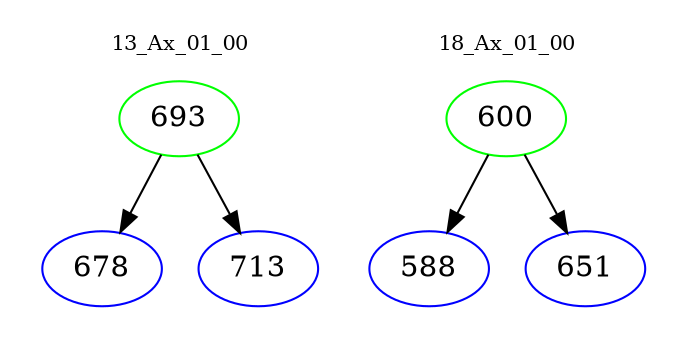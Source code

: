 digraph{
subgraph cluster_0 {
color = white
label = "13_Ax_01_00";
fontsize=10;
T0_693 [label="693", color="green"]
T0_693 -> T0_678 [color="black"]
T0_678 [label="678", color="blue"]
T0_693 -> T0_713 [color="black"]
T0_713 [label="713", color="blue"]
}
subgraph cluster_1 {
color = white
label = "18_Ax_01_00";
fontsize=10;
T1_600 [label="600", color="green"]
T1_600 -> T1_588 [color="black"]
T1_588 [label="588", color="blue"]
T1_600 -> T1_651 [color="black"]
T1_651 [label="651", color="blue"]
}
}
